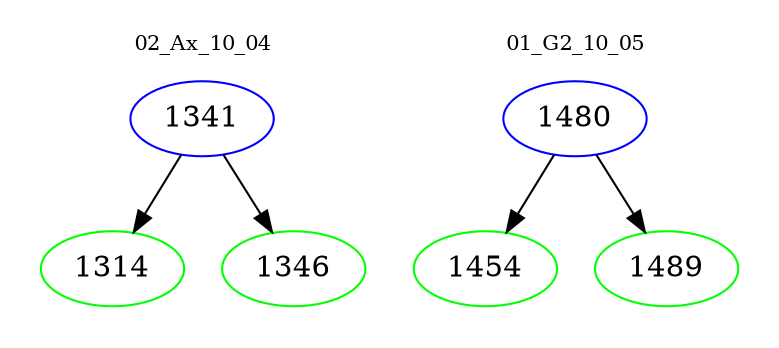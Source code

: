 digraph{
subgraph cluster_0 {
color = white
label = "02_Ax_10_04";
fontsize=10;
T0_1341 [label="1341", color="blue"]
T0_1341 -> T0_1314 [color="black"]
T0_1314 [label="1314", color="green"]
T0_1341 -> T0_1346 [color="black"]
T0_1346 [label="1346", color="green"]
}
subgraph cluster_1 {
color = white
label = "01_G2_10_05";
fontsize=10;
T1_1480 [label="1480", color="blue"]
T1_1480 -> T1_1454 [color="black"]
T1_1454 [label="1454", color="green"]
T1_1480 -> T1_1489 [color="black"]
T1_1489 [label="1489", color="green"]
}
}
